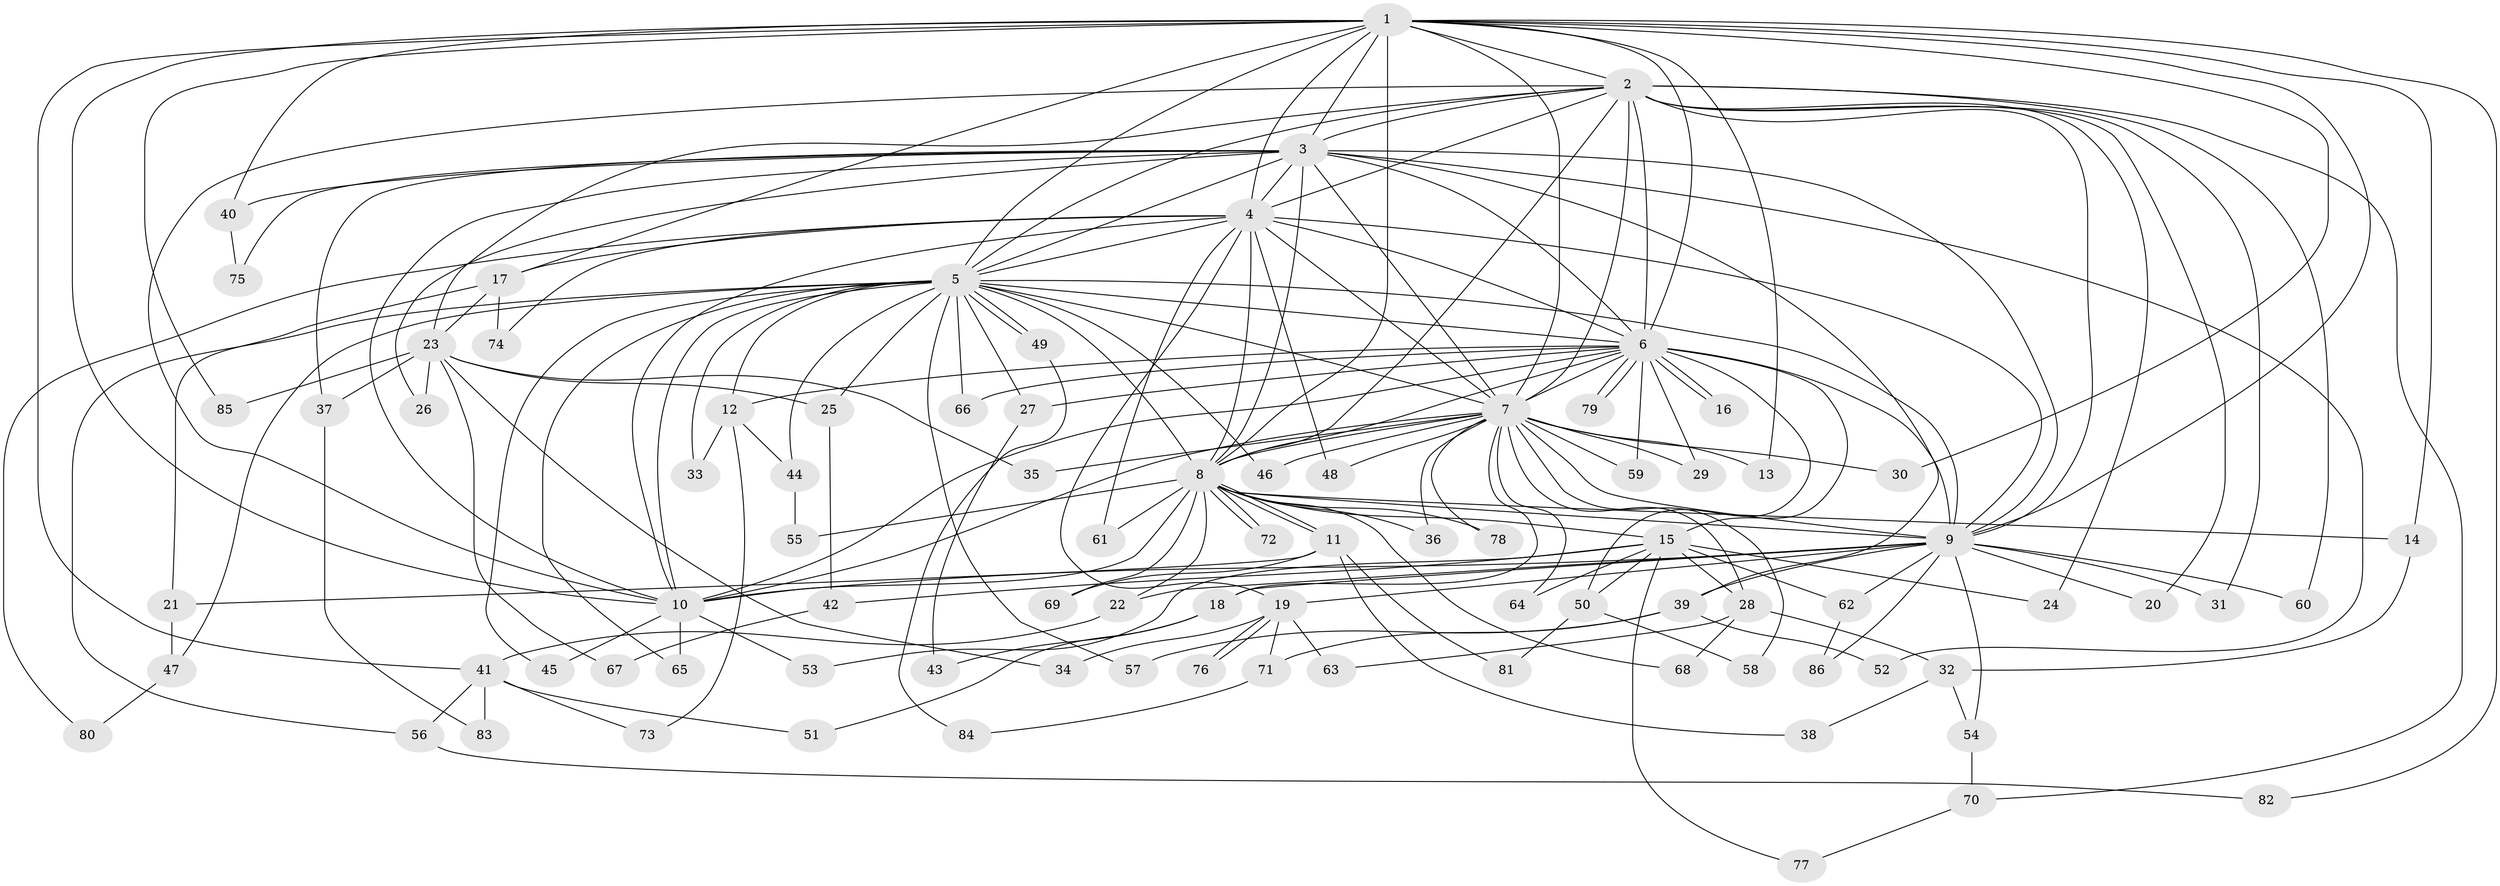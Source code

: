 // coarse degree distribution, {10: 0.06896551724137931, 13: 0.034482758620689655, 18: 0.034482758620689655, 7: 0.06896551724137931, 9: 0.06896551724137931, 5: 0.10344827586206896, 4: 0.06896551724137931, 1: 0.06896551724137931, 6: 0.10344827586206896, 3: 0.27586206896551724, 2: 0.10344827586206896}
// Generated by graph-tools (version 1.1) at 2025/49/03/04/25 22:49:48]
// undirected, 86 vertices, 197 edges
graph export_dot {
  node [color=gray90,style=filled];
  1;
  2;
  3;
  4;
  5;
  6;
  7;
  8;
  9;
  10;
  11;
  12;
  13;
  14;
  15;
  16;
  17;
  18;
  19;
  20;
  21;
  22;
  23;
  24;
  25;
  26;
  27;
  28;
  29;
  30;
  31;
  32;
  33;
  34;
  35;
  36;
  37;
  38;
  39;
  40;
  41;
  42;
  43;
  44;
  45;
  46;
  47;
  48;
  49;
  50;
  51;
  52;
  53;
  54;
  55;
  56;
  57;
  58;
  59;
  60;
  61;
  62;
  63;
  64;
  65;
  66;
  67;
  68;
  69;
  70;
  71;
  72;
  73;
  74;
  75;
  76;
  77;
  78;
  79;
  80;
  81;
  82;
  83;
  84;
  85;
  86;
  1 -- 2;
  1 -- 3;
  1 -- 4;
  1 -- 5;
  1 -- 6;
  1 -- 7;
  1 -- 8;
  1 -- 9;
  1 -- 10;
  1 -- 13;
  1 -- 14;
  1 -- 17;
  1 -- 30;
  1 -- 40;
  1 -- 41;
  1 -- 82;
  1 -- 85;
  2 -- 3;
  2 -- 4;
  2 -- 5;
  2 -- 6;
  2 -- 7;
  2 -- 8;
  2 -- 9;
  2 -- 10;
  2 -- 20;
  2 -- 23;
  2 -- 24;
  2 -- 31;
  2 -- 60;
  2 -- 70;
  3 -- 4;
  3 -- 5;
  3 -- 6;
  3 -- 7;
  3 -- 8;
  3 -- 9;
  3 -- 10;
  3 -- 26;
  3 -- 37;
  3 -- 39;
  3 -- 40;
  3 -- 52;
  3 -- 75;
  4 -- 5;
  4 -- 6;
  4 -- 7;
  4 -- 8;
  4 -- 9;
  4 -- 10;
  4 -- 17;
  4 -- 19;
  4 -- 48;
  4 -- 61;
  4 -- 74;
  4 -- 80;
  5 -- 6;
  5 -- 7;
  5 -- 8;
  5 -- 9;
  5 -- 10;
  5 -- 12;
  5 -- 25;
  5 -- 27;
  5 -- 33;
  5 -- 44;
  5 -- 45;
  5 -- 46;
  5 -- 47;
  5 -- 49;
  5 -- 49;
  5 -- 56;
  5 -- 57;
  5 -- 65;
  5 -- 66;
  6 -- 7;
  6 -- 8;
  6 -- 9;
  6 -- 10;
  6 -- 12;
  6 -- 15;
  6 -- 16;
  6 -- 16;
  6 -- 27;
  6 -- 29;
  6 -- 50;
  6 -- 59;
  6 -- 66;
  6 -- 79;
  6 -- 79;
  7 -- 8;
  7 -- 9;
  7 -- 10;
  7 -- 13;
  7 -- 18;
  7 -- 28;
  7 -- 29;
  7 -- 30;
  7 -- 35;
  7 -- 36;
  7 -- 46;
  7 -- 48;
  7 -- 58;
  7 -- 59;
  7 -- 64;
  7 -- 78;
  8 -- 9;
  8 -- 10;
  8 -- 11;
  8 -- 11;
  8 -- 14;
  8 -- 15;
  8 -- 22;
  8 -- 36;
  8 -- 55;
  8 -- 61;
  8 -- 68;
  8 -- 69;
  8 -- 72;
  8 -- 72;
  8 -- 78;
  9 -- 10;
  9 -- 18;
  9 -- 19;
  9 -- 20;
  9 -- 22;
  9 -- 31;
  9 -- 39;
  9 -- 54;
  9 -- 60;
  9 -- 62;
  9 -- 86;
  10 -- 45;
  10 -- 53;
  10 -- 65;
  11 -- 21;
  11 -- 38;
  11 -- 69;
  11 -- 81;
  12 -- 33;
  12 -- 44;
  12 -- 73;
  14 -- 32;
  15 -- 24;
  15 -- 28;
  15 -- 42;
  15 -- 50;
  15 -- 53;
  15 -- 62;
  15 -- 64;
  15 -- 77;
  17 -- 21;
  17 -- 23;
  17 -- 74;
  18 -- 43;
  18 -- 51;
  19 -- 34;
  19 -- 63;
  19 -- 71;
  19 -- 76;
  19 -- 76;
  21 -- 47;
  22 -- 41;
  23 -- 25;
  23 -- 26;
  23 -- 34;
  23 -- 35;
  23 -- 37;
  23 -- 67;
  23 -- 85;
  25 -- 42;
  27 -- 43;
  28 -- 32;
  28 -- 63;
  28 -- 68;
  32 -- 38;
  32 -- 54;
  37 -- 83;
  39 -- 52;
  39 -- 57;
  39 -- 71;
  40 -- 75;
  41 -- 51;
  41 -- 56;
  41 -- 73;
  41 -- 83;
  42 -- 67;
  44 -- 55;
  47 -- 80;
  49 -- 84;
  50 -- 58;
  50 -- 81;
  54 -- 70;
  56 -- 82;
  62 -- 86;
  70 -- 77;
  71 -- 84;
}
